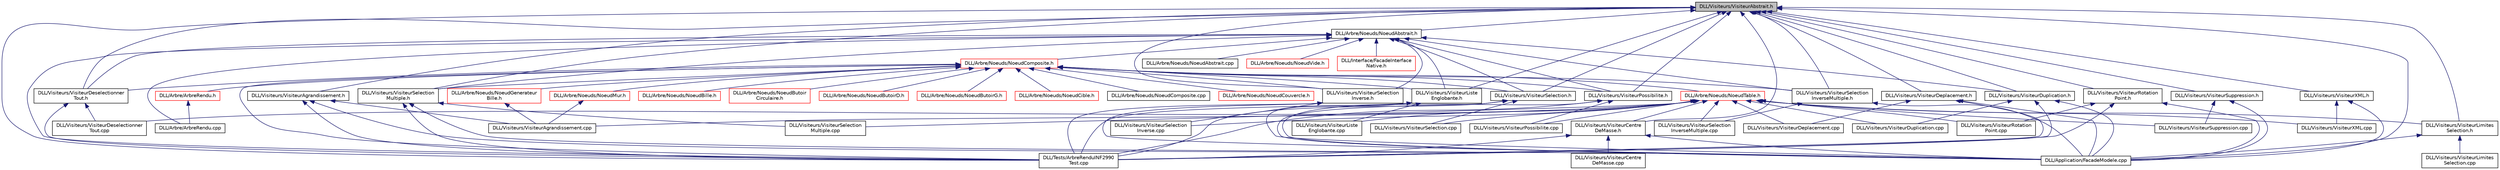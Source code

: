 digraph "DLL/Visiteurs/VisiteurAbstrait.h"
{
  edge [fontname="Helvetica",fontsize="10",labelfontname="Helvetica",labelfontsize="10"];
  node [fontname="Helvetica",fontsize="10",shape=record];
  Node1 [label="DLL/Visiteurs/VisiteurAbstrait.h",height=0.2,width=0.4,color="black", fillcolor="grey75", style="filled", fontcolor="black"];
  Node1 -> Node2 [dir="back",color="midnightblue",fontsize="10",style="solid",fontname="Helvetica"];
  Node2 [label="DLL/Application/FacadeModele.cpp",height=0.2,width=0.4,color="black", fillcolor="white", style="filled",URL="$d7/d09/_facade_modele_8cpp.html"];
  Node1 -> Node3 [dir="back",color="midnightblue",fontsize="10",style="solid",fontname="Helvetica"];
  Node3 [label="DLL/Visiteurs/VisiteurSelection.h",height=0.2,width=0.4,color="black", fillcolor="white", style="filled",URL="$d3/d2e/_visiteur_selection_8h.html"];
  Node3 -> Node2 [dir="back",color="midnightblue",fontsize="10",style="solid",fontname="Helvetica"];
  Node3 -> Node4 [dir="back",color="midnightblue",fontsize="10",style="solid",fontname="Helvetica"];
  Node4 [label="DLL/Tests/ArbreRenduINF2990\lTest.cpp",height=0.2,width=0.4,color="black", fillcolor="white", style="filled",URL="$dd/dbf/_arbre_rendu_i_n_f2990_test_8cpp.html"];
  Node3 -> Node5 [dir="back",color="midnightblue",fontsize="10",style="solid",fontname="Helvetica"];
  Node5 [label="DLL/Visiteurs/VisiteurSelection.cpp",height=0.2,width=0.4,color="black", fillcolor="white", style="filled",URL="$dc/d16/_visiteur_selection_8cpp.html"];
  Node1 -> Node6 [dir="back",color="midnightblue",fontsize="10",style="solid",fontname="Helvetica"];
  Node6 [label="DLL/Visiteurs/VisiteurSelection\lInverse.h",height=0.2,width=0.4,color="black", fillcolor="white", style="filled",URL="$d7/d0f/_visiteur_selection_inverse_8h.html"];
  Node6 -> Node2 [dir="back",color="midnightblue",fontsize="10",style="solid",fontname="Helvetica"];
  Node6 -> Node4 [dir="back",color="midnightblue",fontsize="10",style="solid",fontname="Helvetica"];
  Node6 -> Node7 [dir="back",color="midnightblue",fontsize="10",style="solid",fontname="Helvetica"];
  Node7 [label="DLL/Visiteurs/VisiteurSelection\lInverse.cpp",height=0.2,width=0.4,color="black", fillcolor="white", style="filled",URL="$da/df2/_visiteur_selection_inverse_8cpp.html"];
  Node1 -> Node8 [dir="back",color="midnightblue",fontsize="10",style="solid",fontname="Helvetica"];
  Node8 [label="DLL/Visiteurs/VisiteurSelection\lMultiple.h",height=0.2,width=0.4,color="black", fillcolor="white", style="filled",URL="$d2/d69/_visiteur_selection_multiple_8h.html"];
  Node8 -> Node2 [dir="back",color="midnightblue",fontsize="10",style="solid",fontname="Helvetica"];
  Node8 -> Node4 [dir="back",color="midnightblue",fontsize="10",style="solid",fontname="Helvetica"];
  Node8 -> Node9 [dir="back",color="midnightblue",fontsize="10",style="solid",fontname="Helvetica"];
  Node9 [label="DLL/Visiteurs/VisiteurSelection\lMultiple.cpp",height=0.2,width=0.4,color="black", fillcolor="white", style="filled",URL="$df/dd7/_visiteur_selection_multiple_8cpp.html"];
  Node1 -> Node10 [dir="back",color="midnightblue",fontsize="10",style="solid",fontname="Helvetica"];
  Node10 [label="DLL/Visiteurs/VisiteurSelection\lInverseMultiple.h",height=0.2,width=0.4,color="black", fillcolor="white", style="filled",URL="$d9/df3/_visiteur_selection_inverse_multiple_8h.html"];
  Node10 -> Node2 [dir="back",color="midnightblue",fontsize="10",style="solid",fontname="Helvetica"];
  Node10 -> Node11 [dir="back",color="midnightblue",fontsize="10",style="solid",fontname="Helvetica"];
  Node11 [label="DLL/Visiteurs/VisiteurSelection\lInverseMultiple.cpp",height=0.2,width=0.4,color="black", fillcolor="white", style="filled",URL="$d5/df5/_visiteur_selection_inverse_multiple_8cpp.html"];
  Node1 -> Node12 [dir="back",color="midnightblue",fontsize="10",style="solid",fontname="Helvetica"];
  Node12 [label="DLL/Visiteurs/VisiteurDeplacement.h",height=0.2,width=0.4,color="black", fillcolor="white", style="filled",URL="$d2/d48/_visiteur_deplacement_8h.html"];
  Node12 -> Node2 [dir="back",color="midnightblue",fontsize="10",style="solid",fontname="Helvetica"];
  Node12 -> Node4 [dir="back",color="midnightblue",fontsize="10",style="solid",fontname="Helvetica"];
  Node12 -> Node13 [dir="back",color="midnightblue",fontsize="10",style="solid",fontname="Helvetica"];
  Node13 [label="DLL/Visiteurs/VisiteurDeplacement.cpp",height=0.2,width=0.4,color="black", fillcolor="white", style="filled",URL="$d0/def/_visiteur_deplacement_8cpp.html"];
  Node1 -> Node14 [dir="back",color="midnightblue",fontsize="10",style="solid",fontname="Helvetica"];
  Node14 [label="DLL/Visiteurs/VisiteurCentre\lDeMasse.h",height=0.2,width=0.4,color="black", fillcolor="white", style="filled",URL="$d4/d92/_visiteur_centre_de_masse_8h.html"];
  Node14 -> Node2 [dir="back",color="midnightblue",fontsize="10",style="solid",fontname="Helvetica"];
  Node14 -> Node4 [dir="back",color="midnightblue",fontsize="10",style="solid",fontname="Helvetica"];
  Node14 -> Node15 [dir="back",color="midnightblue",fontsize="10",style="solid",fontname="Helvetica"];
  Node15 [label="DLL/Visiteurs/VisiteurCentre\lDeMasse.cpp",height=0.2,width=0.4,color="black", fillcolor="white", style="filled",URL="$d2/dec/_visiteur_centre_de_masse_8cpp.html"];
  Node1 -> Node16 [dir="back",color="midnightblue",fontsize="10",style="solid",fontname="Helvetica"];
  Node16 [label="DLL/Arbre/Noeuds/NoeudAbstrait.h",height=0.2,width=0.4,color="black", fillcolor="white", style="filled",URL="$d4/d75/_noeud_abstrait_8h.html"];
  Node16 -> Node3 [dir="back",color="midnightblue",fontsize="10",style="solid",fontname="Helvetica"];
  Node16 -> Node6 [dir="back",color="midnightblue",fontsize="10",style="solid",fontname="Helvetica"];
  Node16 -> Node8 [dir="back",color="midnightblue",fontsize="10",style="solid",fontname="Helvetica"];
  Node16 -> Node10 [dir="back",color="midnightblue",fontsize="10",style="solid",fontname="Helvetica"];
  Node16 -> Node17 [dir="back",color="midnightblue",fontsize="10",style="solid",fontname="Helvetica"];
  Node17 [label="DLL/Arbre/Noeuds/NoeudComposite.h",height=0.2,width=0.4,color="red", fillcolor="white", style="filled",URL="$db/dc6/_noeud_composite_8h.html"];
  Node17 -> Node3 [dir="back",color="midnightblue",fontsize="10",style="solid",fontname="Helvetica"];
  Node17 -> Node6 [dir="back",color="midnightblue",fontsize="10",style="solid",fontname="Helvetica"];
  Node17 -> Node8 [dir="back",color="midnightblue",fontsize="10",style="solid",fontname="Helvetica"];
  Node17 -> Node10 [dir="back",color="midnightblue",fontsize="10",style="solid",fontname="Helvetica"];
  Node17 -> Node18 [dir="back",color="midnightblue",fontsize="10",style="solid",fontname="Helvetica"];
  Node18 [label="DLL/Arbre/ArbreRendu.h",height=0.2,width=0.4,color="red", fillcolor="white", style="filled",URL="$d2/db0/_arbre_rendu_8h.html"];
  Node18 -> Node19 [dir="back",color="midnightblue",fontsize="10",style="solid",fontname="Helvetica"];
  Node19 [label="DLL/Arbre/ArbreRendu.cpp",height=0.2,width=0.4,color="black", fillcolor="white", style="filled",URL="$d7/dfb/_arbre_rendu_8cpp.html"];
  Node17 -> Node20 [dir="back",color="midnightblue",fontsize="10",style="solid",fontname="Helvetica"];
  Node20 [label="DLL/Arbre/Noeuds/NoeudTable.h",height=0.2,width=0.4,color="red", fillcolor="white", style="filled",URL="$d8/d26/_noeud_table_8h.html"];
  Node20 -> Node14 [dir="back",color="midnightblue",fontsize="10",style="solid",fontname="Helvetica"];
  Node20 -> Node21 [dir="back",color="midnightblue",fontsize="10",style="solid",fontname="Helvetica"];
  Node21 [label="DLL/Visiteurs/VisiteurLimites\lSelection.h",height=0.2,width=0.4,color="black", fillcolor="white", style="filled",URL="$de/dc0/_visiteur_limites_selection_8h.html"];
  Node21 -> Node2 [dir="back",color="midnightblue",fontsize="10",style="solid",fontname="Helvetica"];
  Node21 -> Node22 [dir="back",color="midnightblue",fontsize="10",style="solid",fontname="Helvetica"];
  Node22 [label="DLL/Visiteurs/VisiteurLimites\lSelection.cpp",height=0.2,width=0.4,color="black", fillcolor="white", style="filled",URL="$db/dfc/_visiteur_limites_selection_8cpp.html"];
  Node20 -> Node23 [dir="back",color="midnightblue",fontsize="10",style="solid",fontname="Helvetica"];
  Node23 [label="DLL/Visiteurs/VisiteurAgrandissement.cpp",height=0.2,width=0.4,color="black", fillcolor="white", style="filled",URL="$d1/d07/_visiteur_agrandissement_8cpp.html"];
  Node20 -> Node13 [dir="back",color="midnightblue",fontsize="10",style="solid",fontname="Helvetica"];
  Node20 -> Node24 [dir="back",color="midnightblue",fontsize="10",style="solid",fontname="Helvetica"];
  Node24 [label="DLL/Visiteurs/VisiteurDeselectionner\lTout.cpp",height=0.2,width=0.4,color="black", fillcolor="white", style="filled",URL="$d6/d09/_visiteur_deselectionner_tout_8cpp.html"];
  Node20 -> Node25 [dir="back",color="midnightblue",fontsize="10",style="solid",fontname="Helvetica"];
  Node25 [label="DLL/Visiteurs/VisiteurDuplication.cpp",height=0.2,width=0.4,color="black", fillcolor="white", style="filled",URL="$da/d51/_visiteur_duplication_8cpp.html"];
  Node20 -> Node26 [dir="back",color="midnightblue",fontsize="10",style="solid",fontname="Helvetica"];
  Node26 [label="DLL/Visiteurs/VisiteurListe\lEnglobante.cpp",height=0.2,width=0.4,color="black", fillcolor="white", style="filled",URL="$d3/dca/_visiteur_liste_englobante_8cpp.html"];
  Node20 -> Node27 [dir="back",color="midnightblue",fontsize="10",style="solid",fontname="Helvetica"];
  Node27 [label="DLL/Visiteurs/VisiteurPossibilite.cpp",height=0.2,width=0.4,color="black", fillcolor="white", style="filled",URL="$d0/dbb/_visiteur_possibilite_8cpp.html"];
  Node20 -> Node28 [dir="back",color="midnightblue",fontsize="10",style="solid",fontname="Helvetica"];
  Node28 [label="DLL/Visiteurs/VisiteurRotation\lPoint.cpp",height=0.2,width=0.4,color="black", fillcolor="white", style="filled",URL="$d0/dac/_visiteur_rotation_point_8cpp.html"];
  Node20 -> Node5 [dir="back",color="midnightblue",fontsize="10",style="solid",fontname="Helvetica"];
  Node20 -> Node7 [dir="back",color="midnightblue",fontsize="10",style="solid",fontname="Helvetica"];
  Node20 -> Node11 [dir="back",color="midnightblue",fontsize="10",style="solid",fontname="Helvetica"];
  Node20 -> Node9 [dir="back",color="midnightblue",fontsize="10",style="solid",fontname="Helvetica"];
  Node20 -> Node29 [dir="back",color="midnightblue",fontsize="10",style="solid",fontname="Helvetica"];
  Node29 [label="DLL/Visiteurs/VisiteurSuppression.cpp",height=0.2,width=0.4,color="black", fillcolor="white", style="filled",URL="$dc/db4/_visiteur_suppression_8cpp.html"];
  Node20 -> Node30 [dir="back",color="midnightblue",fontsize="10",style="solid",fontname="Helvetica"];
  Node30 [label="DLL/Visiteurs/VisiteurXML.cpp",height=0.2,width=0.4,color="black", fillcolor="white", style="filled",URL="$db/d30/_visiteur_x_m_l_8cpp.html"];
  Node17 -> Node31 [dir="back",color="midnightblue",fontsize="10",style="solid",fontname="Helvetica"];
  Node31 [label="DLL/Visiteurs/VisiteurListe\lEnglobante.h",height=0.2,width=0.4,color="black", fillcolor="white", style="filled",URL="$dc/dd7/_visiteur_liste_englobante_8h.html"];
  Node31 -> Node2 [dir="back",color="midnightblue",fontsize="10",style="solid",fontname="Helvetica"];
  Node31 -> Node4 [dir="back",color="midnightblue",fontsize="10",style="solid",fontname="Helvetica"];
  Node31 -> Node26 [dir="back",color="midnightblue",fontsize="10",style="solid",fontname="Helvetica"];
  Node17 -> Node32 [dir="back",color="midnightblue",fontsize="10",style="solid",fontname="Helvetica"];
  Node32 [label="DLL/Visiteurs/VisiteurPossibilite.h",height=0.2,width=0.4,color="black", fillcolor="white", style="filled",URL="$d9/d3f/_visiteur_possibilite_8h.html"];
  Node32 -> Node2 [dir="back",color="midnightblue",fontsize="10",style="solid",fontname="Helvetica"];
  Node32 -> Node4 [dir="back",color="midnightblue",fontsize="10",style="solid",fontname="Helvetica"];
  Node32 -> Node27 [dir="back",color="midnightblue",fontsize="10",style="solid",fontname="Helvetica"];
  Node17 -> Node33 [dir="back",color="midnightblue",fontsize="10",style="solid",fontname="Helvetica"];
  Node33 [label="DLL/Arbre/Noeuds/NoeudBille.h",height=0.2,width=0.4,color="red", fillcolor="white", style="filled",URL="$d6/d98/_noeud_bille_8h.html"];
  Node17 -> Node34 [dir="back",color="midnightblue",fontsize="10",style="solid",fontname="Helvetica"];
  Node34 [label="DLL/Arbre/Noeuds/NoeudButoir\lCirculaire.h",height=0.2,width=0.4,color="red", fillcolor="white", style="filled",URL="$d8/d91/_noeud_butoir_circulaire_8h.html"];
  Node17 -> Node35 [dir="back",color="midnightblue",fontsize="10",style="solid",fontname="Helvetica"];
  Node35 [label="DLL/Arbre/Noeuds/NoeudButoirD.h",height=0.2,width=0.4,color="red", fillcolor="white", style="filled",URL="$d9/dd8/_noeud_butoir_d_8h.html"];
  Node17 -> Node36 [dir="back",color="midnightblue",fontsize="10",style="solid",fontname="Helvetica"];
  Node36 [label="DLL/Arbre/Noeuds/NoeudButoirG.h",height=0.2,width=0.4,color="red", fillcolor="white", style="filled",URL="$d9/d7f/_noeud_butoir_g_8h.html"];
  Node17 -> Node37 [dir="back",color="midnightblue",fontsize="10",style="solid",fontname="Helvetica"];
  Node37 [label="DLL/Arbre/Noeuds/NoeudCible.h",height=0.2,width=0.4,color="red", fillcolor="white", style="filled",URL="$d9/d8d/_noeud_cible_8h.html"];
  Node17 -> Node38 [dir="back",color="midnightblue",fontsize="10",style="solid",fontname="Helvetica"];
  Node38 [label="DLL/Arbre/Noeuds/NoeudComposite.cpp",height=0.2,width=0.4,color="black", fillcolor="white", style="filled",URL="$db/d9c/_noeud_composite_8cpp.html"];
  Node17 -> Node39 [dir="back",color="midnightblue",fontsize="10",style="solid",fontname="Helvetica"];
  Node39 [label="DLL/Arbre/Noeuds/NoeudCouvercle.h",height=0.2,width=0.4,color="red", fillcolor="white", style="filled",URL="$de/d91/_noeud_couvercle_8h.html"];
  Node17 -> Node40 [dir="back",color="midnightblue",fontsize="10",style="solid",fontname="Helvetica"];
  Node40 [label="DLL/Arbre/Noeuds/NoeudGenerateur\lBille.h",height=0.2,width=0.4,color="red", fillcolor="white", style="filled",URL="$d8/d46/_noeud_generateur_bille_8h.html"];
  Node40 -> Node23 [dir="back",color="midnightblue",fontsize="10",style="solid",fontname="Helvetica"];
  Node17 -> Node41 [dir="back",color="midnightblue",fontsize="10",style="solid",fontname="Helvetica"];
  Node41 [label="DLL/Arbre/Noeuds/NoeudMur.h",height=0.2,width=0.4,color="red", fillcolor="white", style="filled",URL="$dc/dee/_noeud_mur_8h.html"];
  Node41 -> Node23 [dir="back",color="midnightblue",fontsize="10",style="solid",fontname="Helvetica"];
  Node17 -> Node42 [dir="back",color="midnightblue",fontsize="10",style="solid",fontname="Helvetica"];
  Node42 [label="DLL/Visiteurs/VisiteurDeselectionner\lTout.h",height=0.2,width=0.4,color="black", fillcolor="white", style="filled",URL="$d9/ddd/_visiteur_deselectionner_tout_8h.html"];
  Node42 -> Node4 [dir="back",color="midnightblue",fontsize="10",style="solid",fontname="Helvetica"];
  Node42 -> Node24 [dir="back",color="midnightblue",fontsize="10",style="solid",fontname="Helvetica"];
  Node17 -> Node4 [dir="back",color="midnightblue",fontsize="10",style="solid",fontname="Helvetica"];
  Node16 -> Node43 [dir="back",color="midnightblue",fontsize="10",style="solid",fontname="Helvetica"];
  Node43 [label="DLL/Visiteurs/VisiteurDuplication.h",height=0.2,width=0.4,color="black", fillcolor="white", style="filled",URL="$dd/da4/_visiteur_duplication_8h.html"];
  Node43 -> Node2 [dir="back",color="midnightblue",fontsize="10",style="solid",fontname="Helvetica"];
  Node43 -> Node4 [dir="back",color="midnightblue",fontsize="10",style="solid",fontname="Helvetica"];
  Node43 -> Node25 [dir="back",color="midnightblue",fontsize="10",style="solid",fontname="Helvetica"];
  Node16 -> Node31 [dir="back",color="midnightblue",fontsize="10",style="solid",fontname="Helvetica"];
  Node16 -> Node32 [dir="back",color="midnightblue",fontsize="10",style="solid",fontname="Helvetica"];
  Node16 -> Node19 [dir="back",color="midnightblue",fontsize="10",style="solid",fontname="Helvetica"];
  Node16 -> Node44 [dir="back",color="midnightblue",fontsize="10",style="solid",fontname="Helvetica"];
  Node44 [label="DLL/Arbre/Noeuds/NoeudAbstrait.cpp",height=0.2,width=0.4,color="black", fillcolor="white", style="filled",URL="$d2/d5d/_noeud_abstrait_8cpp.html"];
  Node16 -> Node45 [dir="back",color="midnightblue",fontsize="10",style="solid",fontname="Helvetica"];
  Node45 [label="DLL/Arbre/Noeuds/NoeudVide.h",height=0.2,width=0.4,color="red", fillcolor="white", style="filled",URL="$d5/d7a/_noeud_vide_8h.html"];
  Node16 -> Node46 [dir="back",color="midnightblue",fontsize="10",style="solid",fontname="Helvetica"];
  Node46 [label="DLL/Interface/FacadeInterface\lNative.h",height=0.2,width=0.4,color="red", fillcolor="white", style="filled",URL="$df/df1/_facade_interface_native_8h.html"];
  Node16 -> Node42 [dir="back",color="midnightblue",fontsize="10",style="solid",fontname="Helvetica"];
  Node16 -> Node4 [dir="back",color="midnightblue",fontsize="10",style="solid",fontname="Helvetica"];
  Node1 -> Node47 [dir="back",color="midnightblue",fontsize="10",style="solid",fontname="Helvetica"];
  Node47 [label="DLL/Visiteurs/VisiteurRotation\lPoint.h",height=0.2,width=0.4,color="black", fillcolor="white", style="filled",URL="$d7/d9c/_visiteur_rotation_point_8h.html"];
  Node47 -> Node2 [dir="back",color="midnightblue",fontsize="10",style="solid",fontname="Helvetica"];
  Node47 -> Node4 [dir="back",color="midnightblue",fontsize="10",style="solid",fontname="Helvetica"];
  Node47 -> Node28 [dir="back",color="midnightblue",fontsize="10",style="solid",fontname="Helvetica"];
  Node1 -> Node48 [dir="back",color="midnightblue",fontsize="10",style="solid",fontname="Helvetica"];
  Node48 [label="DLL/Visiteurs/VisiteurAgrandissement.h",height=0.2,width=0.4,color="black", fillcolor="white", style="filled",URL="$d5/d15/_visiteur_agrandissement_8h.html"];
  Node48 -> Node2 [dir="back",color="midnightblue",fontsize="10",style="solid",fontname="Helvetica"];
  Node48 -> Node4 [dir="back",color="midnightblue",fontsize="10",style="solid",fontname="Helvetica"];
  Node48 -> Node23 [dir="back",color="midnightblue",fontsize="10",style="solid",fontname="Helvetica"];
  Node1 -> Node43 [dir="back",color="midnightblue",fontsize="10",style="solid",fontname="Helvetica"];
  Node1 -> Node21 [dir="back",color="midnightblue",fontsize="10",style="solid",fontname="Helvetica"];
  Node1 -> Node31 [dir="back",color="midnightblue",fontsize="10",style="solid",fontname="Helvetica"];
  Node1 -> Node32 [dir="back",color="midnightblue",fontsize="10",style="solid",fontname="Helvetica"];
  Node1 -> Node49 [dir="back",color="midnightblue",fontsize="10",style="solid",fontname="Helvetica"];
  Node49 [label="DLL/Visiteurs/VisiteurSuppression.h",height=0.2,width=0.4,color="black", fillcolor="white", style="filled",URL="$dc/dcd/_visiteur_suppression_8h.html"];
  Node49 -> Node2 [dir="back",color="midnightblue",fontsize="10",style="solid",fontname="Helvetica"];
  Node49 -> Node29 [dir="back",color="midnightblue",fontsize="10",style="solid",fontname="Helvetica"];
  Node1 -> Node50 [dir="back",color="midnightblue",fontsize="10",style="solid",fontname="Helvetica"];
  Node50 [label="DLL/Visiteurs/VisiteurXML.h",height=0.2,width=0.4,color="black", fillcolor="white", style="filled",URL="$da/db1/_visiteur_x_m_l_8h.html"];
  Node50 -> Node2 [dir="back",color="midnightblue",fontsize="10",style="solid",fontname="Helvetica"];
  Node50 -> Node30 [dir="back",color="midnightblue",fontsize="10",style="solid",fontname="Helvetica"];
  Node1 -> Node4 [dir="back",color="midnightblue",fontsize="10",style="solid",fontname="Helvetica"];
  Node1 -> Node42 [dir="back",color="midnightblue",fontsize="10",style="solid",fontname="Helvetica"];
}
